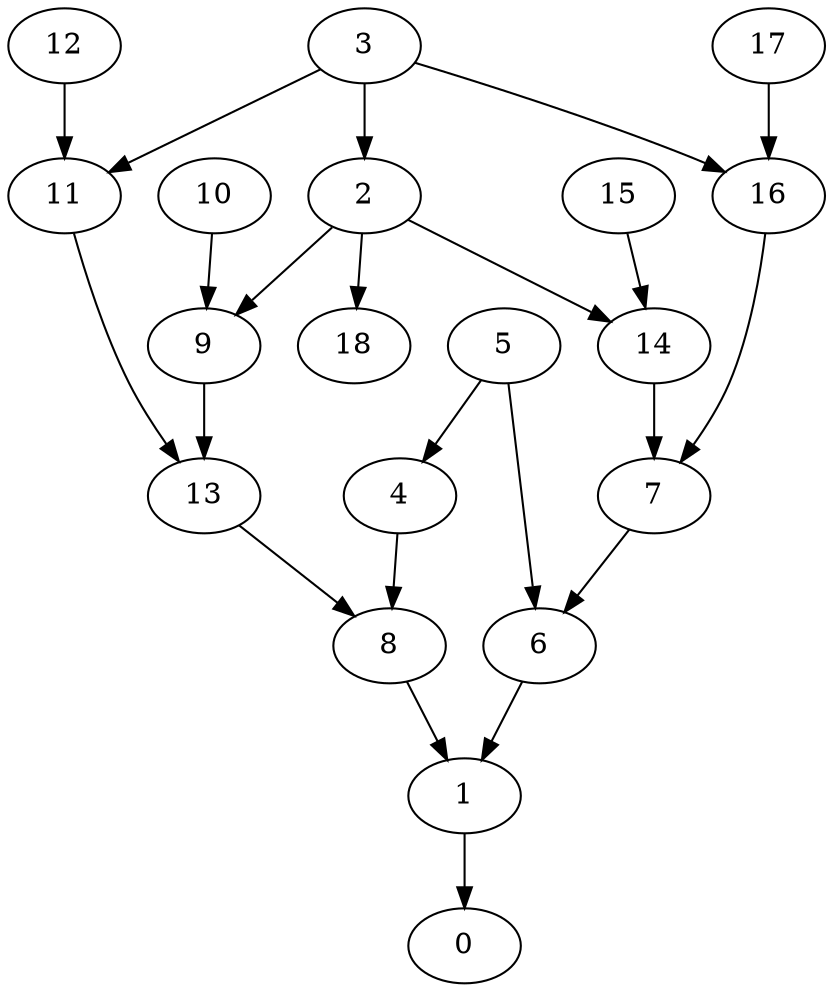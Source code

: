 digraph network {
  1 -> 0;
  3 -> 2;
  5 -> 4;
  7 -> 6;
  5 -> 6;
  8 -> 1;
  6 -> 1;
  10 -> 9;
  2 -> 9;
  12 -> 11;
  3 -> 11;
  9 -> 13;
  11 -> 13;
  15 -> 14;
  2 -> 14;
  17 -> 16;
  3 -> 16;
  14 -> 7;
  16 -> 7;
  13 -> 8;
  4 -> 8;
  2 -> 18;
}
